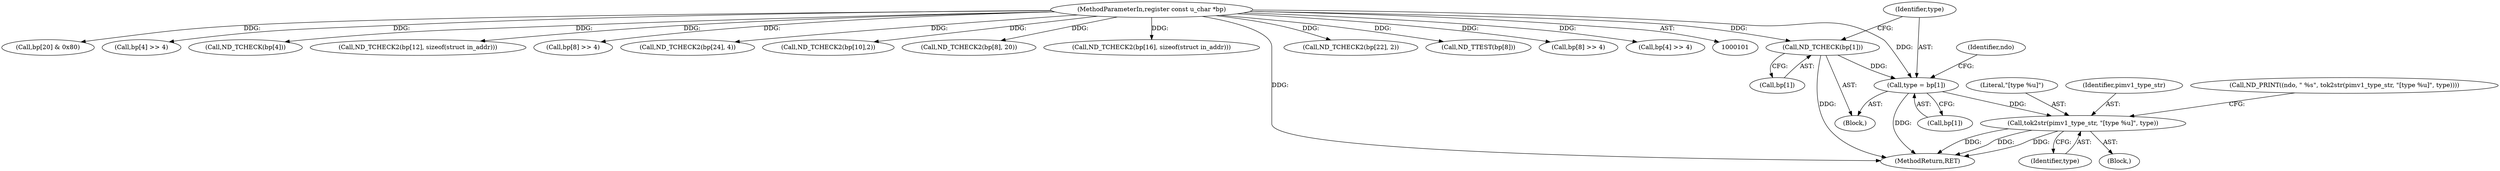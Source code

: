 digraph "0_tcpdump_5dc1860d8267b1e0cb78c9ffa2a40bea2fdb3ddc_2@pointer" {
"1000111" [label="(Call,type = bp[1])"];
"1000107" [label="(Call,ND_TCHECK(bp[1]))"];
"1000103" [label="(MethodParameterIn,register const u_char *bp)"];
"1000121" [label="(Call,tok2str(pimv1_type_str, \"[type %u]\", type))"];
"1000438" [label="(MethodReturn,RET)"];
"1000112" [label="(Identifier,type)"];
"1000119" [label="(Block,)"];
"1000365" [label="(Call,bp[20] & 0x80)"];
"1000426" [label="(Call,bp[4] >> 4)"];
"1000122" [label="(Identifier,pimv1_type_str)"];
"1000409" [label="(Call,ND_TCHECK(bp[4]))"];
"1000224" [label="(Call,ND_TCHECK2(bp[12], sizeof(struct in_addr)))"];
"1000113" [label="(Call,bp[1])"];
"1000108" [label="(Call,bp[1])"];
"1000166" [label="(Call,bp[8] >> 4)"];
"1000353" [label="(Call,ND_TCHECK2(bp[24], 4))"];
"1000177" [label="(Call,ND_TCHECK2(bp[10],2))"];
"1000107" [label="(Call,ND_TCHECK(bp[1]))"];
"1000116" [label="(Call,ND_PRINT((ndo, \" %s\", tok2str(pimv1_type_str, \"[type %u]\", type))))"];
"1000118" [label="(Identifier,ndo)"];
"1000199" [label="(Call,ND_TCHECK2(bp[8], 20))"];
"1000310" [label="(Call,ND_TCHECK2(bp[16], sizeof(struct in_addr)))"];
"1000255" [label="(Call,ND_TCHECK2(bp[22], 2))"];
"1000121" [label="(Call,tok2str(pimv1_type_str, \"[type %u]\", type))"];
"1000105" [label="(Block,)"];
"1000123" [label="(Literal,\"[type %u]\")"];
"1000103" [label="(MethodParameterIn,register const u_char *bp)"];
"1000130" [label="(Call,ND_TTEST(bp[8]))"];
"1000136" [label="(Call,bp[8] >> 4)"];
"1000124" [label="(Identifier,type)"];
"1000415" [label="(Call,bp[4] >> 4)"];
"1000111" [label="(Call,type = bp[1])"];
"1000111" -> "1000105"  [label="AST: "];
"1000111" -> "1000113"  [label="CFG: "];
"1000112" -> "1000111"  [label="AST: "];
"1000113" -> "1000111"  [label="AST: "];
"1000118" -> "1000111"  [label="CFG: "];
"1000111" -> "1000438"  [label="DDG: "];
"1000107" -> "1000111"  [label="DDG: "];
"1000103" -> "1000111"  [label="DDG: "];
"1000111" -> "1000121"  [label="DDG: "];
"1000107" -> "1000105"  [label="AST: "];
"1000107" -> "1000108"  [label="CFG: "];
"1000108" -> "1000107"  [label="AST: "];
"1000112" -> "1000107"  [label="CFG: "];
"1000107" -> "1000438"  [label="DDG: "];
"1000103" -> "1000107"  [label="DDG: "];
"1000103" -> "1000101"  [label="AST: "];
"1000103" -> "1000438"  [label="DDG: "];
"1000103" -> "1000130"  [label="DDG: "];
"1000103" -> "1000136"  [label="DDG: "];
"1000103" -> "1000166"  [label="DDG: "];
"1000103" -> "1000177"  [label="DDG: "];
"1000103" -> "1000199"  [label="DDG: "];
"1000103" -> "1000224"  [label="DDG: "];
"1000103" -> "1000255"  [label="DDG: "];
"1000103" -> "1000310"  [label="DDG: "];
"1000103" -> "1000353"  [label="DDG: "];
"1000103" -> "1000365"  [label="DDG: "];
"1000103" -> "1000409"  [label="DDG: "];
"1000103" -> "1000415"  [label="DDG: "];
"1000103" -> "1000426"  [label="DDG: "];
"1000121" -> "1000119"  [label="AST: "];
"1000121" -> "1000124"  [label="CFG: "];
"1000122" -> "1000121"  [label="AST: "];
"1000123" -> "1000121"  [label="AST: "];
"1000124" -> "1000121"  [label="AST: "];
"1000116" -> "1000121"  [label="CFG: "];
"1000121" -> "1000438"  [label="DDG: "];
"1000121" -> "1000438"  [label="DDG: "];
"1000121" -> "1000438"  [label="DDG: "];
}
